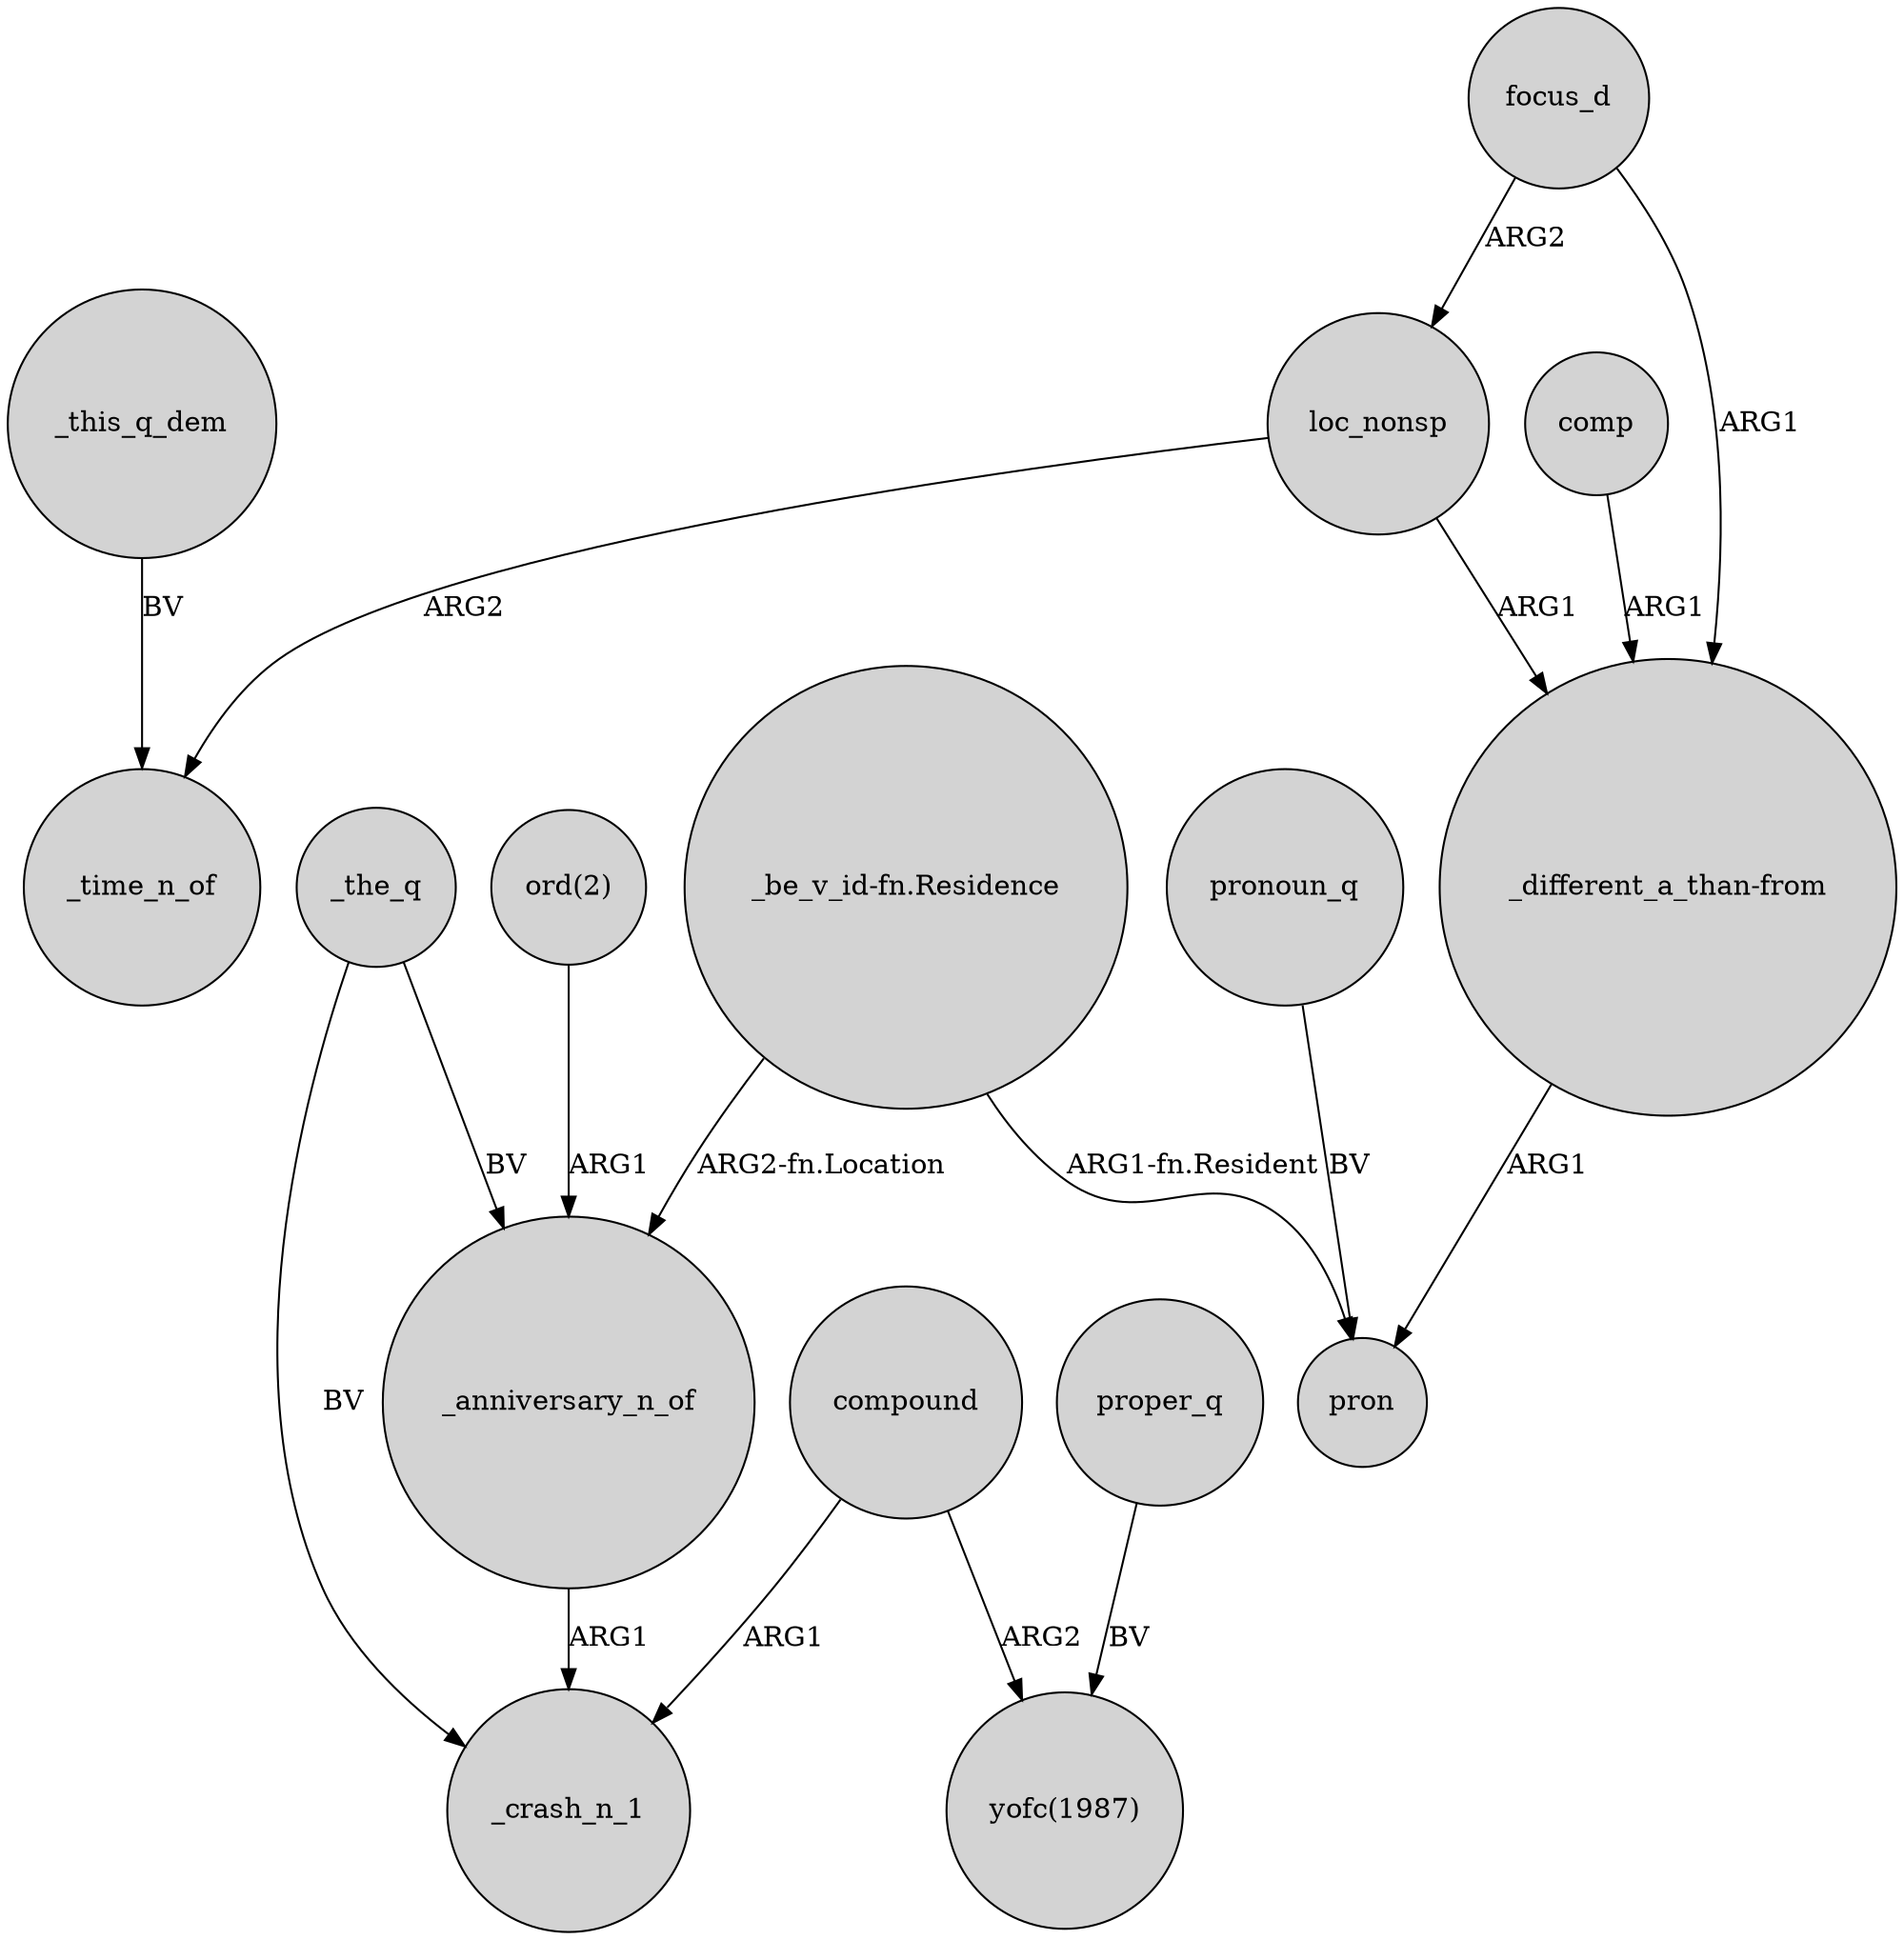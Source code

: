 digraph {
	node [shape=circle style=filled]
	loc_nonsp -> _time_n_of [label=ARG2]
	"_different_a_than-from" -> pron [label=ARG1]
	compound -> _crash_n_1 [label=ARG1]
	"_be_v_id-fn.Residence" -> _anniversary_n_of [label="ARG2-fn.Location"]
	focus_d -> "_different_a_than-from" [label=ARG1]
	proper_q -> "yofc(1987)" [label=BV]
	focus_d -> loc_nonsp [label=ARG2]
	"ord(2)" -> _anniversary_n_of [label=ARG1]
	"_be_v_id-fn.Residence" -> pron [label="ARG1-fn.Resident"]
	_the_q -> _crash_n_1 [label=BV]
	pronoun_q -> pron [label=BV]
	comp -> "_different_a_than-from" [label=ARG1]
	_this_q_dem -> _time_n_of [label=BV]
	_anniversary_n_of -> _crash_n_1 [label=ARG1]
	loc_nonsp -> "_different_a_than-from" [label=ARG1]
	compound -> "yofc(1987)" [label=ARG2]
	_the_q -> _anniversary_n_of [label=BV]
}
